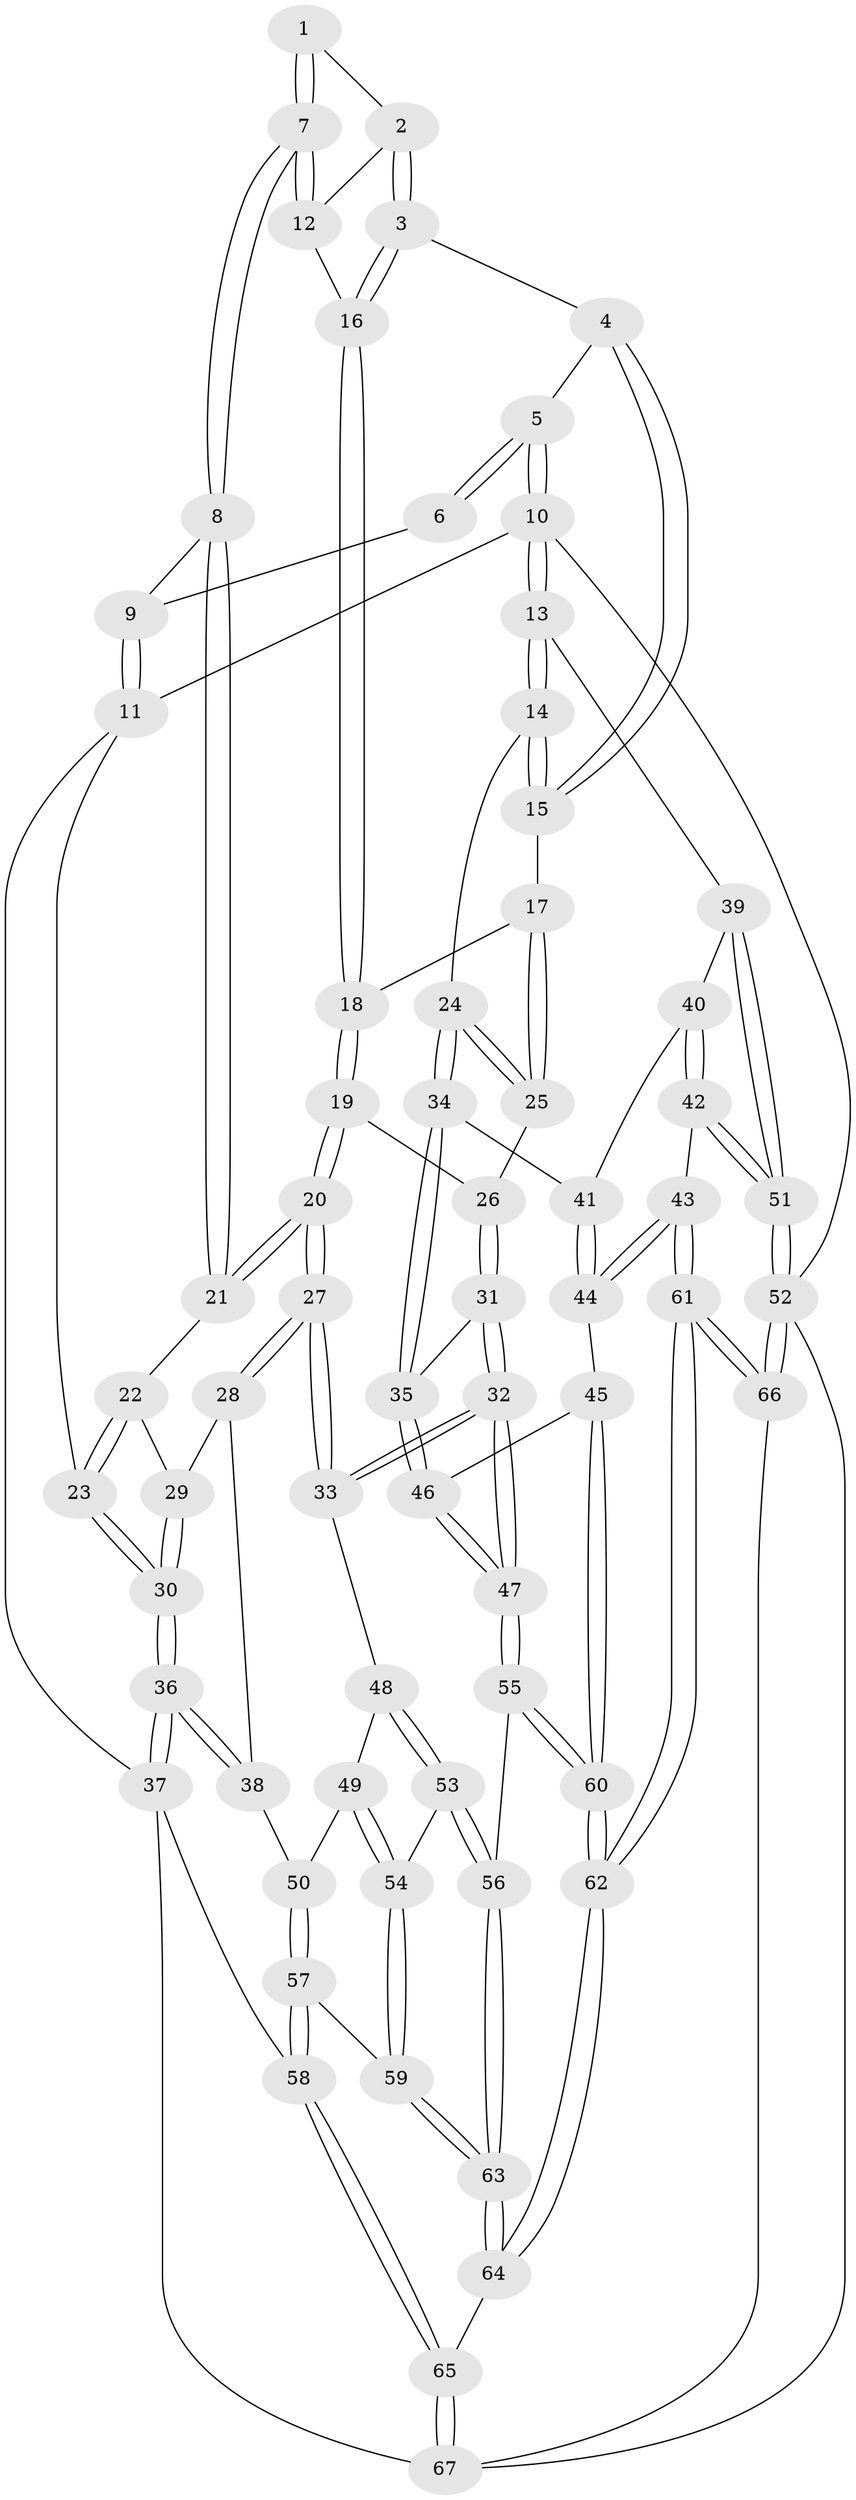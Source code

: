 // Generated by graph-tools (version 1.1) at 2025/03/03/09/25 03:03:22]
// undirected, 67 vertices, 164 edges
graph export_dot {
graph [start="1"]
  node [color=gray90,style=filled];
  1 [pos="+0.47289522728127975+0"];
  2 [pos="+0.49692201720971363+0.08247454587262834"];
  3 [pos="+0.5723227130744308+0.16384264911569274"];
  4 [pos="+0.7393811244377599+0.03802767247920842"];
  5 [pos="+0.7707446516420534+0"];
  6 [pos="+0.46785001338978943+0"];
  7 [pos="+0.34784207059510663+0.1718807914267063"];
  8 [pos="+0.3072566276838288+0.19635981281276113"];
  9 [pos="+0.20185992111019974+0"];
  10 [pos="+1+0"];
  11 [pos="+0+0"];
  12 [pos="+0.3831077211765434+0.15899212254264503"];
  13 [pos="+1+0.22230701890023263"];
  14 [pos="+0.9386553642191287+0.2692219265462934"];
  15 [pos="+0.7879916044289892+0.1476199965136208"];
  16 [pos="+0.5692681592383015+0.17478562743867737"];
  17 [pos="+0.6872275555963213+0.27948989651614115"];
  18 [pos="+0.5624337455865835+0.2600452417040734"];
  19 [pos="+0.5218724166612131+0.30666123242172993"];
  20 [pos="+0.40227681593534553+0.3700253473639054"];
  21 [pos="+0.29962550207269084+0.2266437637320886"];
  22 [pos="+0.2407727010183494+0.23449517892122793"];
  23 [pos="+0+0.022463881784615614"];
  24 [pos="+0.8269769030470077+0.4020161406340219"];
  25 [pos="+0.7129638319049627+0.32007848482848433"];
  26 [pos="+0.635578174376235+0.3985501908130982"];
  27 [pos="+0.38973910691856234+0.4587052491275565"];
  28 [pos="+0.21628606274814446+0.4525122618717909"];
  29 [pos="+0.13273548110672923+0.3514787480481884"];
  30 [pos="+0+0.40047088074854265"];
  31 [pos="+0.6576526035385298+0.45456441902009376"];
  32 [pos="+0.5146631805998032+0.5758250996534533"];
  33 [pos="+0.39126417707218214+0.46392267570054074"];
  34 [pos="+0.8162154295088261+0.45454967428596127"];
  35 [pos="+0.806291977986161+0.46305058990939096"];
  36 [pos="+0+0.40235354677457585"];
  37 [pos="+0+0.7964089767972646"];
  38 [pos="+0.10457842780334375+0.5229631639231024"];
  39 [pos="+1+0.40035582698826566"];
  40 [pos="+0.8992924884769491+0.49980857074682805"];
  41 [pos="+0.8722519966048694+0.4903523361251778"];
  42 [pos="+1+0.6764473979611667"];
  43 [pos="+0.9555049434721802+0.7078142249948567"];
  44 [pos="+0.9042486097463652+0.6770740402771814"];
  45 [pos="+0.7963553583005503+0.6464026182433497"];
  46 [pos="+0.7617401467315029+0.5895907310625762"];
  47 [pos="+0.5452363789283194+0.6447946450336316"];
  48 [pos="+0.3427918589306046+0.5265584918820487"];
  49 [pos="+0.20209003821053728+0.5854070658542364"];
  50 [pos="+0.13759948956347773+0.5926341350183995"];
  51 [pos="+1+0.6814084766307175"];
  52 [pos="+1+1"];
  53 [pos="+0.28274935507499516+0.7042562223578749"];
  54 [pos="+0.2739122979350211+0.7116764006962175"];
  55 [pos="+0.5408103004213508+0.7240155678012162"];
  56 [pos="+0.5190435346893324+0.731909460683138"];
  57 [pos="+0.11646835347867784+0.7175736548661742"];
  58 [pos="+0.015513695330776671+0.7992286727160862"];
  59 [pos="+0.2669296614836439+0.7194908889872368"];
  60 [pos="+0.6859444026973625+0.9247486873247988"];
  61 [pos="+0.7333756452741156+1"];
  62 [pos="+0.6964290191312245+0.9509967407896959"];
  63 [pos="+0.3140724603178697+0.8891355282839755"];
  64 [pos="+0.3063074566442058+0.9132411886247911"];
  65 [pos="+0.24390894198127563+0.9966189089905544"];
  66 [pos="+0.7690044547256479+1"];
  67 [pos="+0.25523648882138156+1"];
  1 -- 2;
  1 -- 7;
  1 -- 7;
  2 -- 3;
  2 -- 3;
  2 -- 12;
  3 -- 4;
  3 -- 16;
  3 -- 16;
  4 -- 5;
  4 -- 15;
  4 -- 15;
  5 -- 6;
  5 -- 6;
  5 -- 10;
  5 -- 10;
  6 -- 9;
  7 -- 8;
  7 -- 8;
  7 -- 12;
  7 -- 12;
  8 -- 9;
  8 -- 21;
  8 -- 21;
  9 -- 11;
  9 -- 11;
  10 -- 11;
  10 -- 13;
  10 -- 13;
  10 -- 52;
  11 -- 23;
  11 -- 37;
  12 -- 16;
  13 -- 14;
  13 -- 14;
  13 -- 39;
  14 -- 15;
  14 -- 15;
  14 -- 24;
  15 -- 17;
  16 -- 18;
  16 -- 18;
  17 -- 18;
  17 -- 25;
  17 -- 25;
  18 -- 19;
  18 -- 19;
  19 -- 20;
  19 -- 20;
  19 -- 26;
  20 -- 21;
  20 -- 21;
  20 -- 27;
  20 -- 27;
  21 -- 22;
  22 -- 23;
  22 -- 23;
  22 -- 29;
  23 -- 30;
  23 -- 30;
  24 -- 25;
  24 -- 25;
  24 -- 34;
  24 -- 34;
  25 -- 26;
  26 -- 31;
  26 -- 31;
  27 -- 28;
  27 -- 28;
  27 -- 33;
  27 -- 33;
  28 -- 29;
  28 -- 38;
  29 -- 30;
  29 -- 30;
  30 -- 36;
  30 -- 36;
  31 -- 32;
  31 -- 32;
  31 -- 35;
  32 -- 33;
  32 -- 33;
  32 -- 47;
  32 -- 47;
  33 -- 48;
  34 -- 35;
  34 -- 35;
  34 -- 41;
  35 -- 46;
  35 -- 46;
  36 -- 37;
  36 -- 37;
  36 -- 38;
  36 -- 38;
  37 -- 58;
  37 -- 67;
  38 -- 50;
  39 -- 40;
  39 -- 51;
  39 -- 51;
  40 -- 41;
  40 -- 42;
  40 -- 42;
  41 -- 44;
  41 -- 44;
  42 -- 43;
  42 -- 51;
  42 -- 51;
  43 -- 44;
  43 -- 44;
  43 -- 61;
  43 -- 61;
  44 -- 45;
  45 -- 46;
  45 -- 60;
  45 -- 60;
  46 -- 47;
  46 -- 47;
  47 -- 55;
  47 -- 55;
  48 -- 49;
  48 -- 53;
  48 -- 53;
  49 -- 50;
  49 -- 54;
  49 -- 54;
  50 -- 57;
  50 -- 57;
  51 -- 52;
  51 -- 52;
  52 -- 66;
  52 -- 66;
  52 -- 67;
  53 -- 54;
  53 -- 56;
  53 -- 56;
  54 -- 59;
  54 -- 59;
  55 -- 56;
  55 -- 60;
  55 -- 60;
  56 -- 63;
  56 -- 63;
  57 -- 58;
  57 -- 58;
  57 -- 59;
  58 -- 65;
  58 -- 65;
  59 -- 63;
  59 -- 63;
  60 -- 62;
  60 -- 62;
  61 -- 62;
  61 -- 62;
  61 -- 66;
  61 -- 66;
  62 -- 64;
  62 -- 64;
  63 -- 64;
  63 -- 64;
  64 -- 65;
  65 -- 67;
  65 -- 67;
  66 -- 67;
}
